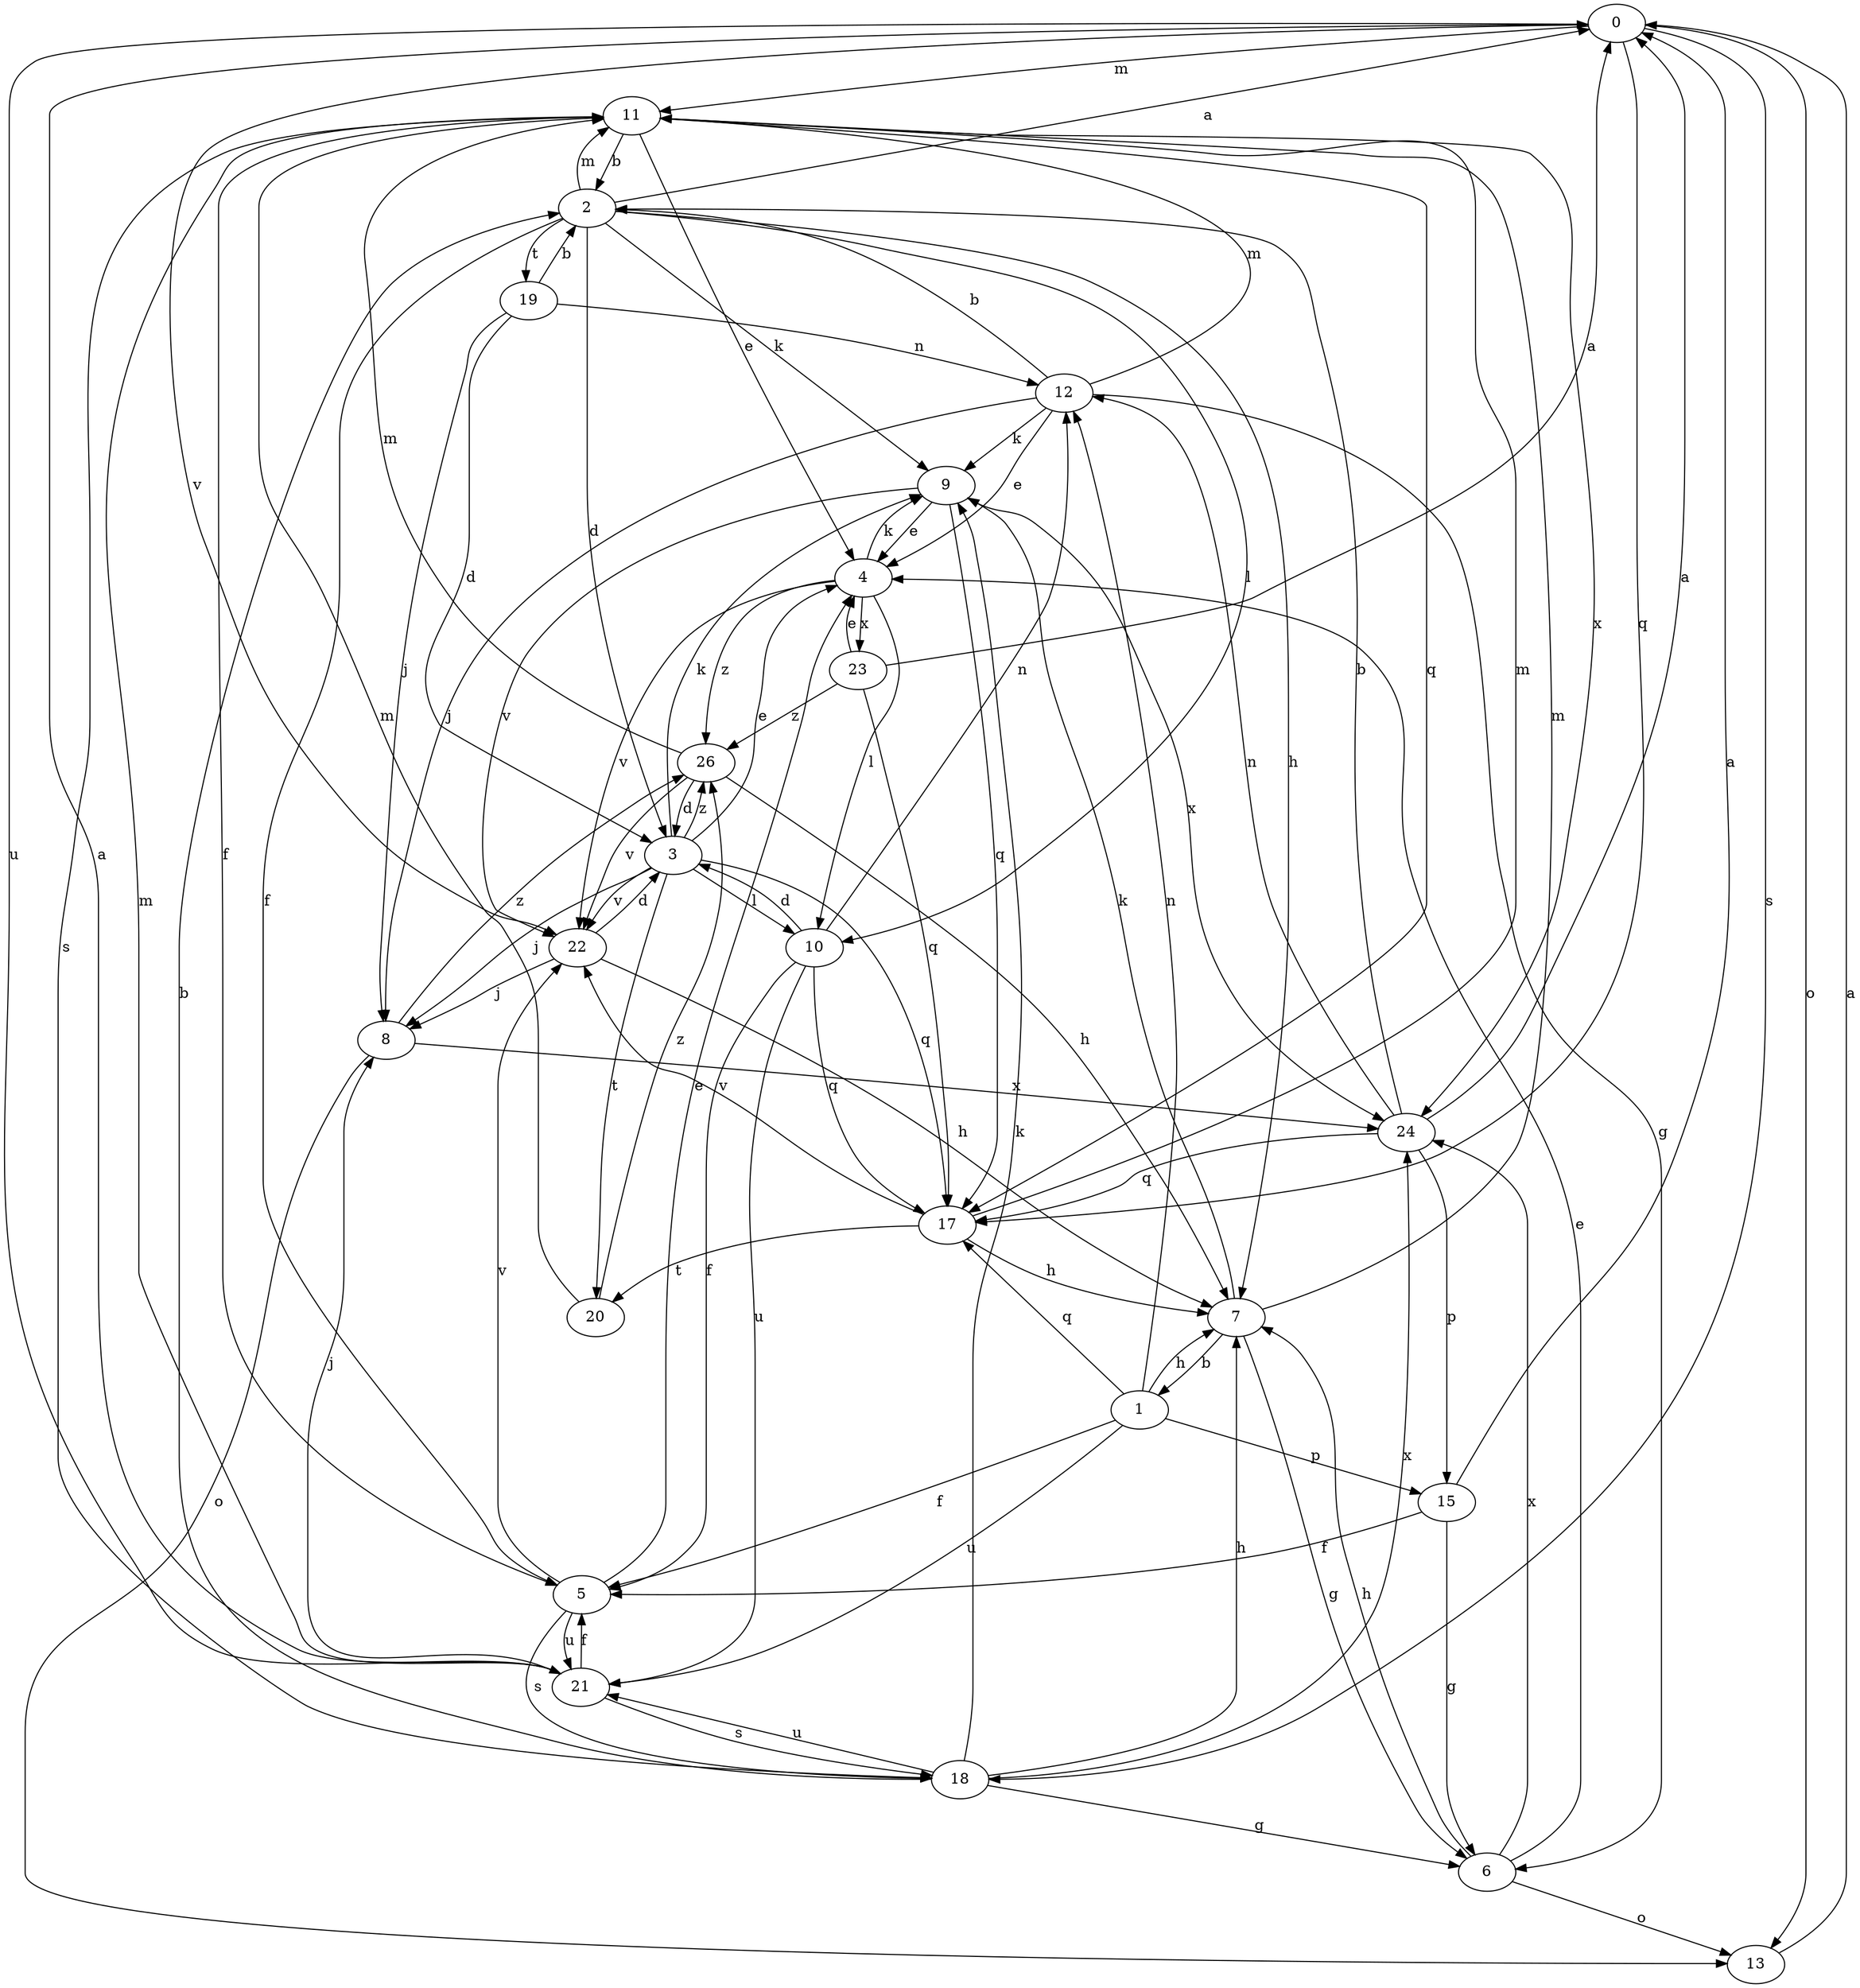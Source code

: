 strict digraph  {
0;
1;
2;
3;
4;
5;
6;
7;
8;
9;
10;
11;
12;
13;
15;
17;
18;
19;
20;
21;
22;
23;
24;
26;
0 -> 11  [label=m];
0 -> 13  [label=o];
0 -> 17  [label=q];
0 -> 18  [label=s];
0 -> 21  [label=u];
0 -> 22  [label=v];
1 -> 5  [label=f];
1 -> 7  [label=h];
1 -> 12  [label=n];
1 -> 15  [label=p];
1 -> 17  [label=q];
1 -> 21  [label=u];
2 -> 0  [label=a];
2 -> 3  [label=d];
2 -> 5  [label=f];
2 -> 7  [label=h];
2 -> 9  [label=k];
2 -> 10  [label=l];
2 -> 11  [label=m];
2 -> 19  [label=t];
3 -> 4  [label=e];
3 -> 8  [label=j];
3 -> 9  [label=k];
3 -> 10  [label=l];
3 -> 17  [label=q];
3 -> 20  [label=t];
3 -> 22  [label=v];
3 -> 26  [label=z];
4 -> 9  [label=k];
4 -> 10  [label=l];
4 -> 22  [label=v];
4 -> 23  [label=x];
4 -> 26  [label=z];
5 -> 4  [label=e];
5 -> 18  [label=s];
5 -> 21  [label=u];
5 -> 22  [label=v];
6 -> 4  [label=e];
6 -> 7  [label=h];
6 -> 13  [label=o];
6 -> 24  [label=x];
7 -> 1  [label=b];
7 -> 6  [label=g];
7 -> 9  [label=k];
7 -> 11  [label=m];
8 -> 13  [label=o];
8 -> 24  [label=x];
8 -> 26  [label=z];
9 -> 4  [label=e];
9 -> 17  [label=q];
9 -> 22  [label=v];
9 -> 24  [label=x];
10 -> 3  [label=d];
10 -> 5  [label=f];
10 -> 12  [label=n];
10 -> 17  [label=q];
10 -> 21  [label=u];
11 -> 2  [label=b];
11 -> 4  [label=e];
11 -> 5  [label=f];
11 -> 17  [label=q];
11 -> 18  [label=s];
11 -> 24  [label=x];
12 -> 2  [label=b];
12 -> 4  [label=e];
12 -> 6  [label=g];
12 -> 8  [label=j];
12 -> 9  [label=k];
12 -> 11  [label=m];
13 -> 0  [label=a];
15 -> 0  [label=a];
15 -> 5  [label=f];
15 -> 6  [label=g];
17 -> 7  [label=h];
17 -> 11  [label=m];
17 -> 20  [label=t];
17 -> 22  [label=v];
18 -> 2  [label=b];
18 -> 6  [label=g];
18 -> 7  [label=h];
18 -> 9  [label=k];
18 -> 21  [label=u];
18 -> 24  [label=x];
19 -> 2  [label=b];
19 -> 3  [label=d];
19 -> 8  [label=j];
19 -> 12  [label=n];
20 -> 11  [label=m];
20 -> 26  [label=z];
21 -> 0  [label=a];
21 -> 5  [label=f];
21 -> 8  [label=j];
21 -> 11  [label=m];
21 -> 18  [label=s];
22 -> 3  [label=d];
22 -> 7  [label=h];
22 -> 8  [label=j];
23 -> 0  [label=a];
23 -> 4  [label=e];
23 -> 17  [label=q];
23 -> 26  [label=z];
24 -> 0  [label=a];
24 -> 2  [label=b];
24 -> 12  [label=n];
24 -> 15  [label=p];
24 -> 17  [label=q];
26 -> 3  [label=d];
26 -> 7  [label=h];
26 -> 11  [label=m];
26 -> 22  [label=v];
}
